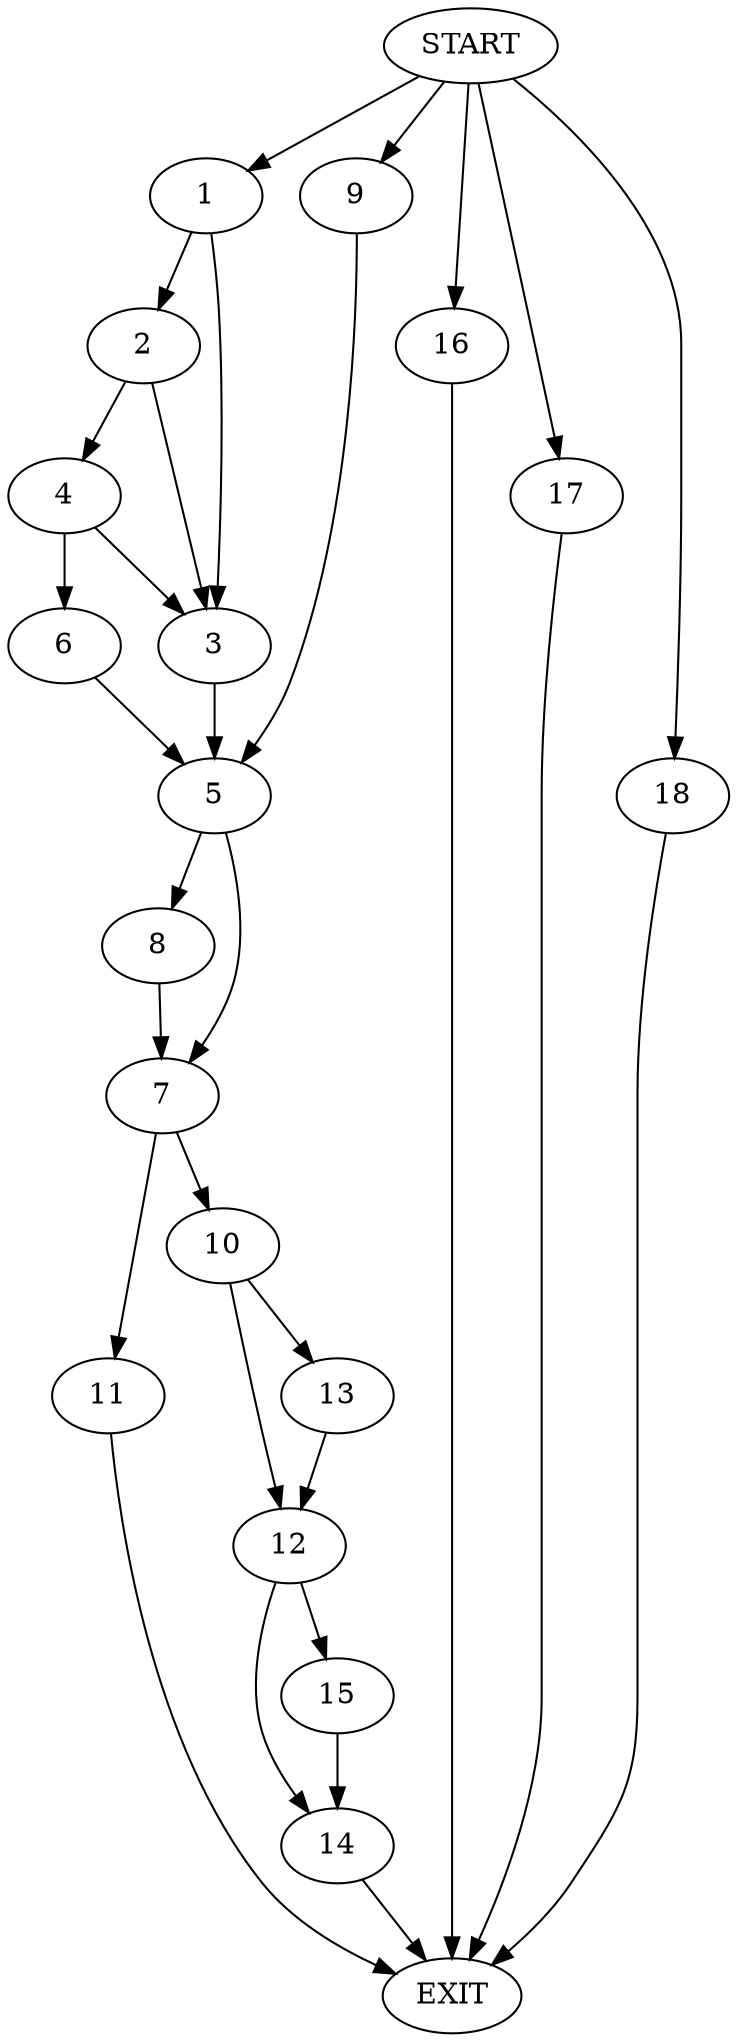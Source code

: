 digraph {
0 [label="START"]
19 [label="EXIT"]
0 -> 1
1 -> 2
1 -> 3
2 -> 3
2 -> 4
3 -> 5
4 -> 3
4 -> 6
6 -> 5
5 -> 7
5 -> 8
0 -> 9
9 -> 5
7 -> 10
7 -> 11
8 -> 7
10 -> 12
10 -> 13
11 -> 19
13 -> 12
12 -> 14
12 -> 15
0 -> 16
16 -> 19
0 -> 17
17 -> 19
0 -> 18
18 -> 19
15 -> 14
14 -> 19
}
